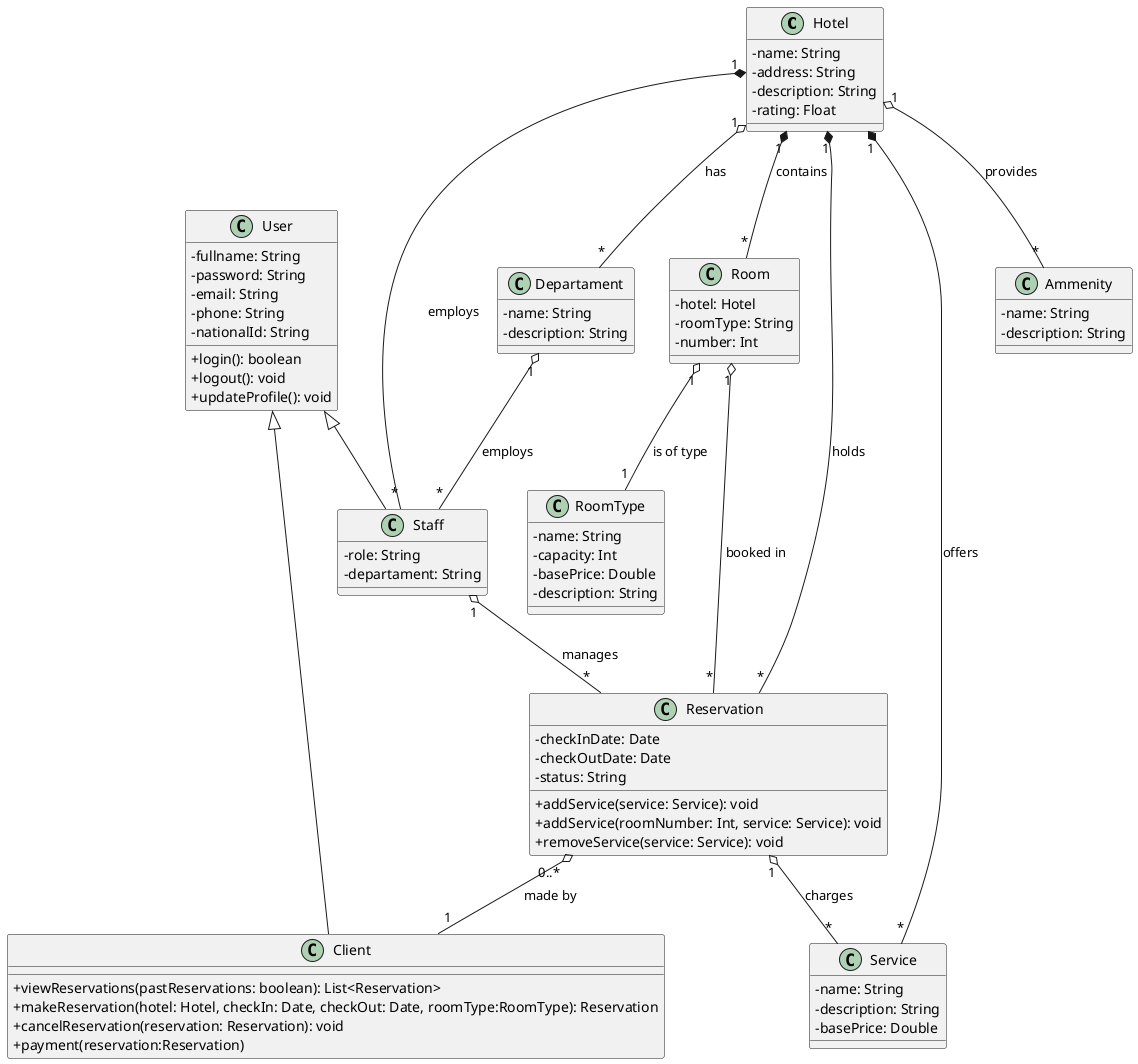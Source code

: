 @startuml hoteles_entidades
skinparam classAttributeIconSize 0

class Hotel {
    -name: String
    -address: String
    -description: String
    -rating: Float
}

class Reservation {
    -checkInDate: Date
    -checkOutDate: Date
    -status: String
    +addService(service: Service): void
    +addService(roomNumber: Int, service: Service): void
    +removeService(service: Service): void
}

class User {
    -fullname: String
    -password: String
    -email: String
    -phone: String
    -nationalId: String
    +login(): boolean
    +logout(): void
    +updateProfile(): void
}

class Client {
    +viewReservations(pastReservations: boolean): List<Reservation>
    +makeReservation(hotel: Hotel, checkIn: Date, checkOut: Date, roomType:RoomType): Reservation
    +cancelReservation(reservation: Reservation): void
    +payment(reservation:Reservation)
}

class Staff {
    -role: String
    -departament: String
}

class Departament {
    -name: String
    -description: String
}

class Service {
    -name: String
    -description: String
    -basePrice: Double
}

class Ammenity {
    -name: String
    -description: String
}

class Room {
    -hotel: Hotel
    -roomType: String
    -number: Int
}

class RoomType {
    -name: String
    -capacity: Int
    -basePrice: Double
    -description: String
}

' --- Relaciones ---
User <|-- Client
User <|-- Staff

Hotel "1" *-- "*" Room : contains
Hotel "1" *-- "*" Service : offers
Hotel "1" *-- "*" Reservation : holds
Hotel "1" *-- "*" Staff : employs
Hotel "1" o-- "*" Departament : has
Hotel "1" o-- "*" Ammenity : provides

Departament "1" o-- "*" Staff : employs
Staff "1" o-- "*" Reservation : manages

Reservation "0..*" o-- "1" Client : made by
Reservation "1" o-- "*" Service: charges

Room "1" o-- "1" RoomType : is of type
Room "1" o-- "*" Reservation : booked in

@enduml